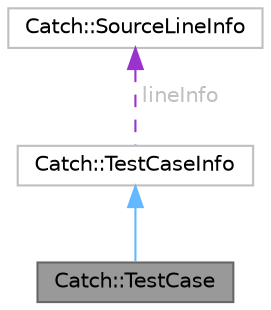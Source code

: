 digraph "Catch::TestCase"
{
 // LATEX_PDF_SIZE
  bgcolor="transparent";
  edge [fontname=Helvetica,fontsize=10,labelfontname=Helvetica,labelfontsize=10];
  node [fontname=Helvetica,fontsize=10,shape=box,height=0.2,width=0.4];
  Node1 [id="Node000001",label="Catch::TestCase",height=0.2,width=0.4,color="gray40", fillcolor="grey60", style="filled", fontcolor="black",tooltip=" "];
  Node2 -> Node1 [id="edge3_Node000001_Node000002",dir="back",color="steelblue1",style="solid",tooltip=" "];
  Node2 [id="Node000002",label="Catch::TestCaseInfo",height=0.2,width=0.4,color="grey75", fillcolor="white", style="filled",URL="$structCatch_1_1TestCaseInfo.html",tooltip=" "];
  Node3 -> Node2 [id="edge4_Node000002_Node000003",dir="back",color="darkorchid3",style="dashed",tooltip=" ",label=" lineInfo",fontcolor="grey" ];
  Node3 [id="Node000003",label="Catch::SourceLineInfo",height=0.2,width=0.4,color="grey75", fillcolor="white", style="filled",URL="$structCatch_1_1SourceLineInfo.html",tooltip=" "];
}
